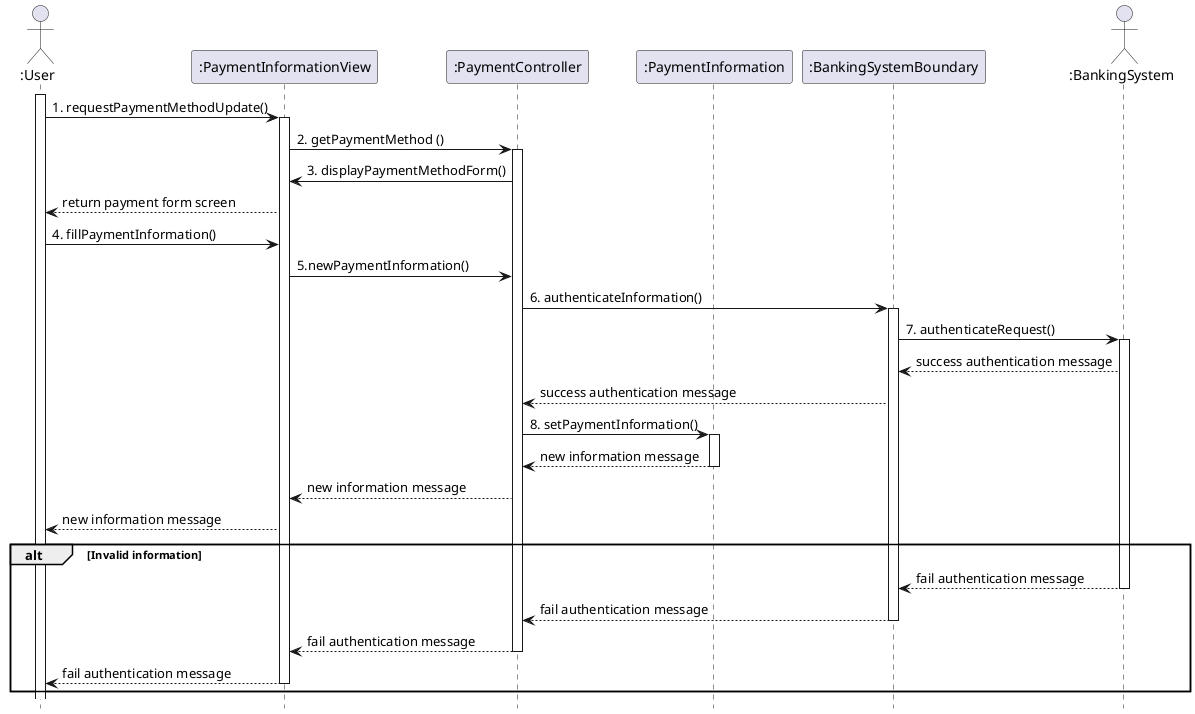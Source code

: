 @startuml UC_4
hide footbox


actor ":User" as User
participant ":PaymentInformationView" as PaymentInformationView
participant ":PaymentController" as PaymentController
participant ":PaymentInformation" as PaymentInformation
participant ":BankingSystemBoundary" as BankingSystemBoundary
actor ":BankingSystem" as BankingSystem

User ++
  User -> PaymentInformationView : 1. requestPaymentMethodUpdate()
  activate PaymentInformationView
    PaymentInformationView -> PaymentController : 2. getPaymentMethod ()
    activate PaymentController
      PaymentController -> PaymentInformationView: 3. displayPaymentMethodForm()
      PaymentInformationView --> User: return payment form screen
  User -> PaymentInformationView: 4. fillPaymentInformation()
    PaymentInformationView -> PaymentController: 5.newPaymentInformation()
      PaymentController -> BankingSystemBoundary: 6. authenticateInformation()
      activate BankingSystemBoundary
        BankingSystemBoundary -> BankingSystem: 7. authenticateRequest()
        activate BankingSystem
          BankingSystem --> BankingSystemBoundary: success authentication message
        BankingSystemBoundary --> PaymentController: success authentication message
      PaymentController -> PaymentInformation: 8. setPaymentInformation()
      activate PaymentInformation
        PaymentInformation --> PaymentController: new information message
      deactivate PaymentInformation
      PaymentController --> PaymentInformationView: new information message
    PaymentInformationView --> User: new information message

alt Invalid information
  
  BankingSystem --> BankingSystemBoundary: fail authentication message
  BankingSystem --
    BankingSystemBoundary --> PaymentController: fail authentication message
    
  deactivate BankingSystemBoundary
    PaymentController --> PaymentInformationView: fail authentication message
    
  deactivate PaymentController
    PaymentInformationView --> User: fail authentication message
    
  deactivate PaymentInformationView
end

@enduml